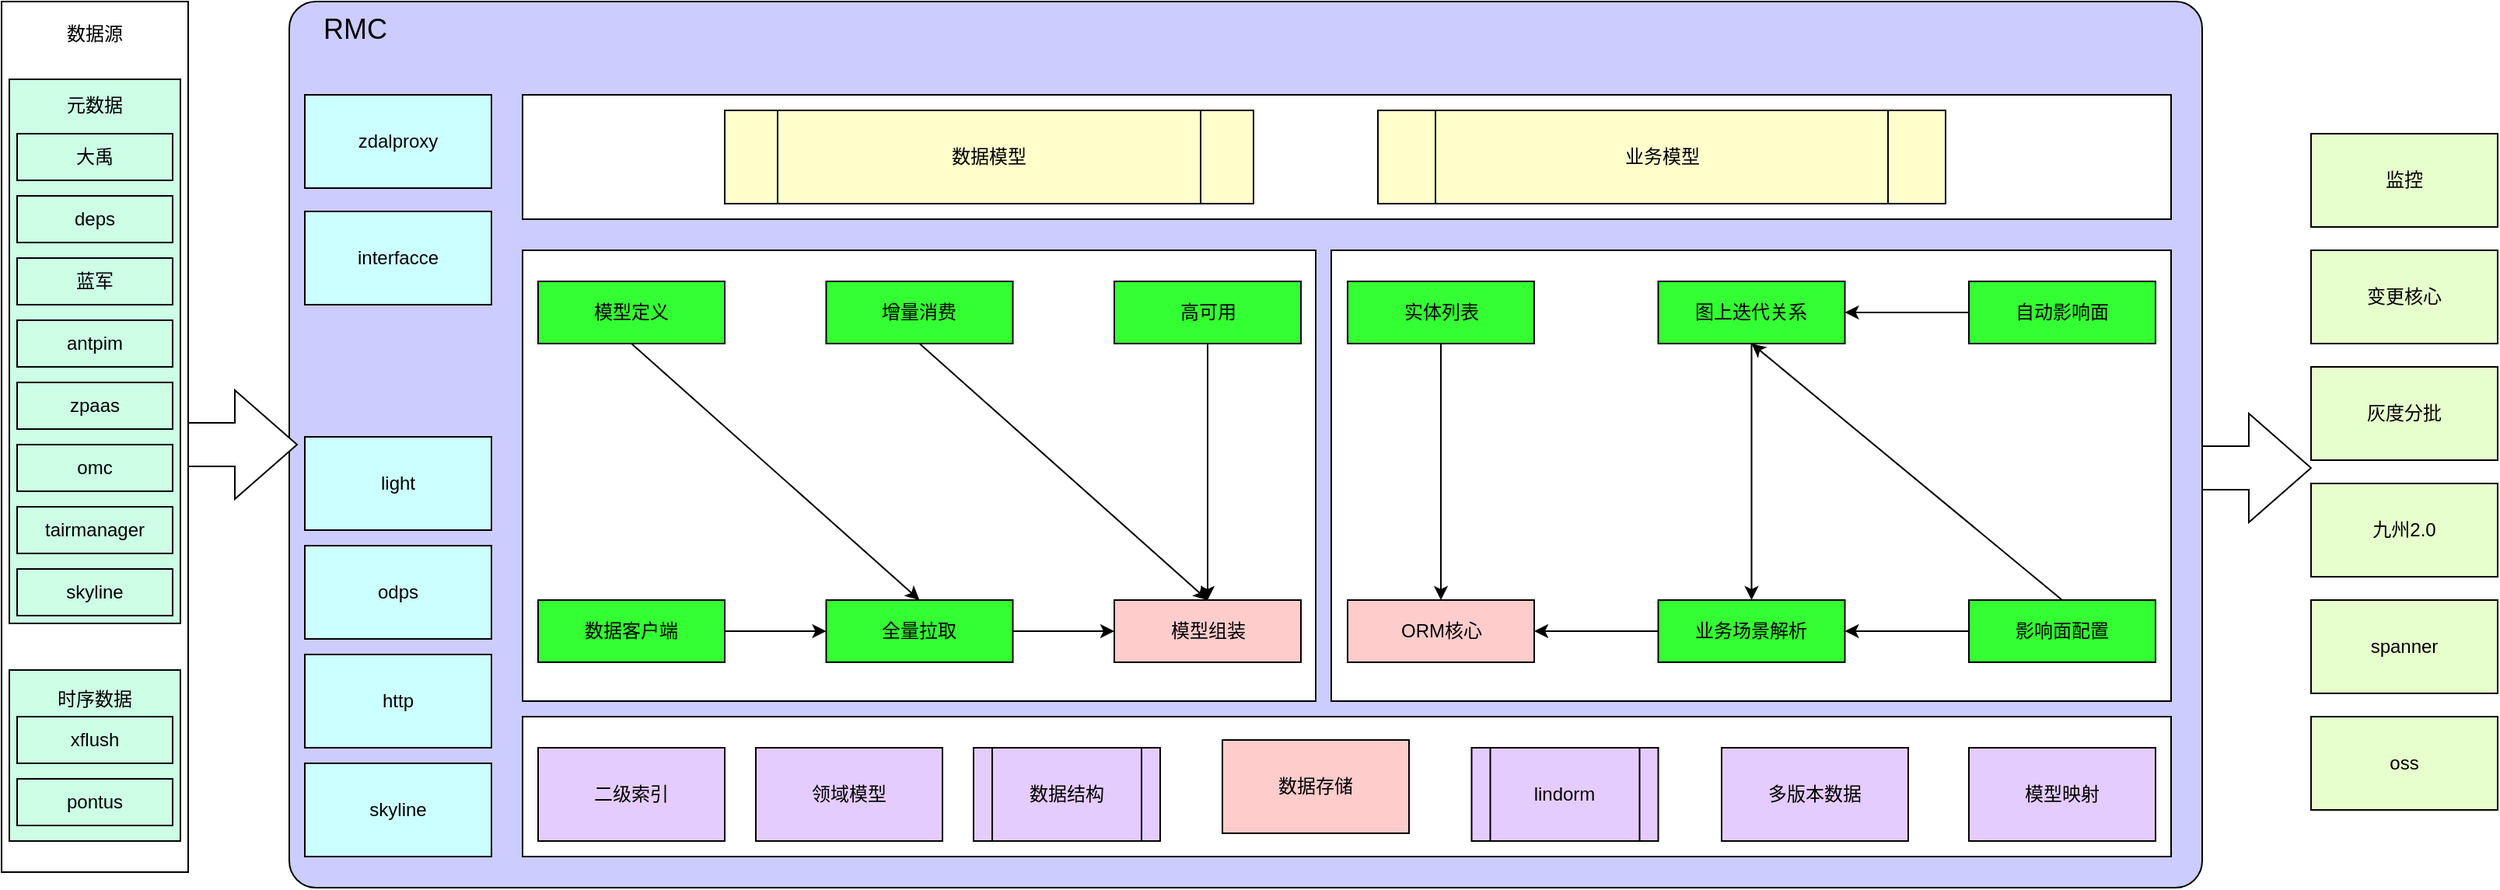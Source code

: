 <mxfile version="12.8.1" type="github">
  <diagram id="Gi4XIIo64hKZGPLNM7iN" name="Page-1">
    <mxGraphModel dx="1730" dy="1152" grid="1" gridSize="10" guides="1" tooltips="1" connect="1" arrows="1" fold="1" page="1" pageScale="1" pageWidth="827" pageHeight="1169" math="0" shadow="0">
      <root>
        <mxCell id="0" />
        <mxCell id="1" parent="0" />
        <mxCell id="LIgJhvB4iooh62dWzOPA-57" value="数据源&lt;br&gt;&lt;br&gt;&lt;br&gt;&lt;br&gt;&lt;br&gt;&lt;br&gt;&lt;br&gt;&lt;br&gt;&lt;br&gt;&lt;br&gt;&lt;br&gt;&lt;br&gt;&lt;br&gt;&lt;br&gt;&lt;br&gt;&lt;br&gt;&lt;br&gt;&lt;br&gt;&lt;br&gt;&lt;br&gt;&lt;br&gt;&lt;br&gt;&lt;br&gt;&lt;br&gt;&lt;br&gt;&lt;br&gt;&lt;br&gt;&lt;br&gt;&lt;br&gt;&lt;br&gt;&lt;br&gt;&lt;br&gt;&lt;br&gt;&lt;br&gt;&lt;br&gt;&lt;br&gt;&lt;br&gt;" style="rounded=0;whiteSpace=wrap;html=1;" parent="1" vertex="1">
          <mxGeometry x="15" y="580" width="120" height="560" as="geometry" />
        </mxCell>
        <mxCell id="LIgJhvB4iooh62dWzOPA-41" value="&amp;nbsp; &amp;nbsp; &amp;nbsp; &lt;font style=&quot;font-size: 18px&quot;&gt;RMC&lt;/font&gt;&lt;br&gt;&lt;br&gt;&lt;br&gt;&lt;br&gt;&lt;br&gt;&lt;br&gt;&lt;br&gt;&lt;br&gt;&lt;br&gt;&lt;br&gt;&lt;br&gt;&lt;br&gt;&lt;br&gt;&lt;br&gt;&lt;br&gt;&lt;br&gt;&lt;br&gt;&lt;br&gt;&lt;br&gt;&lt;br&gt;&lt;br&gt;&lt;br&gt;&lt;br&gt;&lt;br&gt;&lt;br&gt;&lt;br&gt;&lt;br&gt;&lt;br&gt;&lt;br&gt;&lt;br&gt;&lt;br&gt;&lt;br&gt;&lt;br&gt;&lt;br&gt;&lt;br&gt;&lt;br&gt;&lt;br&gt;&lt;br&gt;" style="rounded=1;whiteSpace=wrap;html=1;align=left;fillColor=#CCCCFF;arcSize=3;" parent="1" vertex="1">
          <mxGeometry x="200" y="580" width="1230" height="570" as="geometry" />
        </mxCell>
        <mxCell id="LIgJhvB4iooh62dWzOPA-40" value="元数据&lt;br&gt;&lt;br&gt;&lt;br&gt;&lt;br&gt;&lt;br&gt;&lt;br&gt;&lt;br&gt;&lt;br&gt;&lt;br&gt;&lt;br&gt;&lt;br&gt;&lt;br&gt;&lt;br&gt;&lt;br&gt;&lt;br&gt;&lt;br&gt;&lt;br&gt;&lt;br&gt;&lt;br&gt;&lt;br&gt;&lt;br&gt;&lt;br&gt;&lt;br&gt;" style="rounded=0;whiteSpace=wrap;html=1;fillColor=#CCFFE6;" parent="1" vertex="1">
          <mxGeometry x="20" y="630" width="110" height="350" as="geometry" />
        </mxCell>
        <mxCell id="Z15wGhK6EFoiv17btTvc-5" value="时序数据&lt;br&gt;&lt;br&gt;&lt;br&gt;&lt;br&gt;&lt;br&gt;&lt;br&gt;" style="rounded=0;whiteSpace=wrap;html=1;fillColor=#CCFFE6;" parent="1" vertex="1">
          <mxGeometry x="20" y="1010" width="110" height="110" as="geometry" />
        </mxCell>
        <mxCell id="uvM5kie0KDkV7c-IntWh-9" value="大禹" style="rounded=0;whiteSpace=wrap;html=1;fillColor=#CCFFE6;" parent="1" vertex="1">
          <mxGeometry x="25" y="665" width="100" height="30" as="geometry" />
        </mxCell>
        <mxCell id="uvM5kie0KDkV7c-IntWh-10" value="deps" style="rounded=0;whiteSpace=wrap;html=1;fillColor=#CCFFE6;" parent="1" vertex="1">
          <mxGeometry x="25" y="705" width="100" height="30" as="geometry" />
        </mxCell>
        <mxCell id="uvM5kie0KDkV7c-IntWh-11" value="蓝军" style="rounded=0;whiteSpace=wrap;html=1;fillColor=#CCFFE6;" parent="1" vertex="1">
          <mxGeometry x="25" y="745" width="100" height="30" as="geometry" />
        </mxCell>
        <mxCell id="uvM5kie0KDkV7c-IntWh-12" value="antpim" style="rounded=0;whiteSpace=wrap;html=1;fillColor=#CCFFE6;" parent="1" vertex="1">
          <mxGeometry x="25" y="785" width="100" height="30" as="geometry" />
        </mxCell>
        <mxCell id="uvM5kie0KDkV7c-IntWh-13" value="zpaas" style="rounded=0;whiteSpace=wrap;html=1;fillColor=#CCFFE6;" parent="1" vertex="1">
          <mxGeometry x="25" y="825" width="100" height="30" as="geometry" />
        </mxCell>
        <mxCell id="uvM5kie0KDkV7c-IntWh-14" value="omc" style="rounded=0;whiteSpace=wrap;html=1;fillColor=#CCFFE6;" parent="1" vertex="1">
          <mxGeometry x="25" y="865" width="100" height="30" as="geometry" />
        </mxCell>
        <mxCell id="uvM5kie0KDkV7c-IntWh-15" value="tairmanager" style="rounded=0;whiteSpace=wrap;html=1;fillColor=#CCFFE6;" parent="1" vertex="1">
          <mxGeometry x="25" y="905" width="100" height="30" as="geometry" />
        </mxCell>
        <mxCell id="uvM5kie0KDkV7c-IntWh-16" value="skyline" style="rounded=0;whiteSpace=wrap;html=1;fillColor=#CCFFE6;" parent="1" vertex="1">
          <mxGeometry x="25" y="945" width="100" height="30" as="geometry" />
        </mxCell>
        <mxCell id="Z15wGhK6EFoiv17btTvc-3" value="pontus" style="rounded=0;whiteSpace=wrap;html=1;fillColor=#CCFFE6;" parent="1" vertex="1">
          <mxGeometry x="25" y="1080" width="100" height="30" as="geometry" />
        </mxCell>
        <mxCell id="Z15wGhK6EFoiv17btTvc-4" value="xflush" style="rounded=0;whiteSpace=wrap;html=1;fillColor=#CCFFE6;" parent="1" vertex="1">
          <mxGeometry x="25" y="1040" width="100" height="30" as="geometry" />
        </mxCell>
        <mxCell id="LIgJhvB4iooh62dWzOPA-1" value="" style="rounded=0;whiteSpace=wrap;html=1;" parent="1" vertex="1">
          <mxGeometry x="350" y="640" width="1060" height="80" as="geometry" />
        </mxCell>
        <mxCell id="LIgJhvB4iooh62dWzOPA-2" value="" style="rounded=0;whiteSpace=wrap;html=1;" parent="1" vertex="1">
          <mxGeometry x="870" y="740" width="540" height="290" as="geometry" />
        </mxCell>
        <mxCell id="LIgJhvB4iooh62dWzOPA-3" value="" style="rounded=0;whiteSpace=wrap;html=1;" parent="1" vertex="1">
          <mxGeometry x="350" y="1040" width="1060" height="90" as="geometry" />
        </mxCell>
        <mxCell id="LIgJhvB4iooh62dWzOPA-4" value="" style="rounded=0;whiteSpace=wrap;html=1;" parent="1" vertex="1">
          <mxGeometry x="350" y="740" width="510" height="290" as="geometry" />
        </mxCell>
        <mxCell id="LIgJhvB4iooh62dWzOPA-44" style="rounded=0;orthogonalLoop=1;jettySize=auto;html=1;exitX=0.5;exitY=1;exitDx=0;exitDy=0;entryX=0.5;entryY=0;entryDx=0;entryDy=0;" parent="1" source="LIgJhvB4iooh62dWzOPA-5" target="LIgJhvB4iooh62dWzOPA-8" edge="1">
          <mxGeometry relative="1" as="geometry" />
        </mxCell>
        <mxCell id="LIgJhvB4iooh62dWzOPA-5" value="模型定义" style="rounded=0;whiteSpace=wrap;html=1;fillColor=#33FF33;" parent="1" vertex="1">
          <mxGeometry x="360" y="760" width="120" height="40" as="geometry" />
        </mxCell>
        <mxCell id="LIgJhvB4iooh62dWzOPA-45" style="edgeStyle=orthogonalEdgeStyle;rounded=0;orthogonalLoop=1;jettySize=auto;html=1;exitX=1;exitY=0.5;exitDx=0;exitDy=0;entryX=0;entryY=0.5;entryDx=0;entryDy=0;" parent="1" source="LIgJhvB4iooh62dWzOPA-6" target="LIgJhvB4iooh62dWzOPA-8" edge="1">
          <mxGeometry relative="1" as="geometry" />
        </mxCell>
        <mxCell id="LIgJhvB4iooh62dWzOPA-6" value="数据客户端" style="rounded=0;whiteSpace=wrap;html=1;fillColor=#33FF33;" parent="1" vertex="1">
          <mxGeometry x="360" y="965" width="120" height="40" as="geometry" />
        </mxCell>
        <mxCell id="LIgJhvB4iooh62dWzOPA-46" style="rounded=0;orthogonalLoop=1;jettySize=auto;html=1;exitX=0.5;exitY=1;exitDx=0;exitDy=0;entryX=0.5;entryY=0;entryDx=0;entryDy=0;" parent="1" source="LIgJhvB4iooh62dWzOPA-7" target="LIgJhvB4iooh62dWzOPA-9" edge="1">
          <mxGeometry relative="1" as="geometry" />
        </mxCell>
        <mxCell id="LIgJhvB4iooh62dWzOPA-7" value="&lt;span style=&quot;white-space: normal&quot;&gt;增量消费&lt;/span&gt;" style="rounded=0;whiteSpace=wrap;html=1;fillColor=#33FF33;" parent="1" vertex="1">
          <mxGeometry x="545.25" y="760" width="120" height="40" as="geometry" />
        </mxCell>
        <mxCell id="LIgJhvB4iooh62dWzOPA-47" style="edgeStyle=orthogonalEdgeStyle;rounded=0;orthogonalLoop=1;jettySize=auto;html=1;exitX=1;exitY=0.5;exitDx=0;exitDy=0;entryX=0;entryY=0.5;entryDx=0;entryDy=0;" parent="1" source="LIgJhvB4iooh62dWzOPA-8" target="LIgJhvB4iooh62dWzOPA-9" edge="1">
          <mxGeometry relative="1" as="geometry" />
        </mxCell>
        <mxCell id="LIgJhvB4iooh62dWzOPA-8" value="全量拉取" style="rounded=0;whiteSpace=wrap;html=1;fillColor=#33FF33;" parent="1" vertex="1">
          <mxGeometry x="545.25" y="965" width="120" height="40" as="geometry" />
        </mxCell>
        <mxCell id="LIgJhvB4iooh62dWzOPA-9" value="模型组装" style="rounded=0;whiteSpace=wrap;html=1;fillColor=#FFCCCC;" parent="1" vertex="1">
          <mxGeometry x="730.5" y="965" width="120" height="40" as="geometry" />
        </mxCell>
        <mxCell id="LIgJhvB4iooh62dWzOPA-10" value="数据存储" style="rounded=0;whiteSpace=wrap;html=1;fillColor=#FFCCCC;" parent="1" vertex="1">
          <mxGeometry x="800" y="1055" width="120" height="60" as="geometry" />
        </mxCell>
        <mxCell id="LIgJhvB4iooh62dWzOPA-11" value="ORM核心" style="rounded=0;whiteSpace=wrap;html=1;fillColor=#FFCCCC;" parent="1" vertex="1">
          <mxGeometry x="880.5" y="965" width="120" height="40" as="geometry" />
        </mxCell>
        <mxCell id="LIgJhvB4iooh62dWzOPA-52" style="edgeStyle=orthogonalEdgeStyle;rounded=0;orthogonalLoop=1;jettySize=auto;html=1;exitX=0;exitY=0.5;exitDx=0;exitDy=0;entryX=1;entryY=0.5;entryDx=0;entryDy=0;" parent="1" source="LIgJhvB4iooh62dWzOPA-12" target="LIgJhvB4iooh62dWzOPA-11" edge="1">
          <mxGeometry relative="1" as="geometry" />
        </mxCell>
        <mxCell id="LIgJhvB4iooh62dWzOPA-12" value="业务场景解析" style="rounded=0;whiteSpace=wrap;html=1;fillColor=#33FF33;" parent="1" vertex="1">
          <mxGeometry x="1080.25" y="965" width="120" height="40" as="geometry" />
        </mxCell>
        <mxCell id="LIgJhvB4iooh62dWzOPA-49" style="edgeStyle=orthogonalEdgeStyle;rounded=0;orthogonalLoop=1;jettySize=auto;html=1;exitX=0;exitY=0.5;exitDx=0;exitDy=0;" parent="1" source="LIgJhvB4iooh62dWzOPA-13" target="LIgJhvB4iooh62dWzOPA-12" edge="1">
          <mxGeometry relative="1" as="geometry" />
        </mxCell>
        <mxCell id="LIgJhvB4iooh62dWzOPA-55" style="edgeStyle=none;rounded=0;orthogonalLoop=1;jettySize=auto;html=1;exitX=0.5;exitY=0;exitDx=0;exitDy=0;entryX=0.5;entryY=1;entryDx=0;entryDy=0;" parent="1" source="LIgJhvB4iooh62dWzOPA-13" target="LIgJhvB4iooh62dWzOPA-17" edge="1">
          <mxGeometry relative="1" as="geometry" />
        </mxCell>
        <mxCell id="LIgJhvB4iooh62dWzOPA-13" value="影响面配置" style="rounded=0;whiteSpace=wrap;html=1;fillColor=#33FF33;" parent="1" vertex="1">
          <mxGeometry x="1280" y="965" width="120" height="40" as="geometry" />
        </mxCell>
        <mxCell id="LIgJhvB4iooh62dWzOPA-14" value="二级索引" style="rounded=0;whiteSpace=wrap;html=1;fillColor=#E5CCFF;" parent="1" vertex="1">
          <mxGeometry x="360" y="1060" width="120" height="60" as="geometry" />
        </mxCell>
        <mxCell id="LIgJhvB4iooh62dWzOPA-15" value="模型映射" style="rounded=0;whiteSpace=wrap;html=1;fillColor=#E5CCFF;" parent="1" vertex="1">
          <mxGeometry x="1280" y="1060" width="120" height="60" as="geometry" />
        </mxCell>
        <mxCell id="LIgJhvB4iooh62dWzOPA-53" style="edgeStyle=orthogonalEdgeStyle;rounded=0;orthogonalLoop=1;jettySize=auto;html=1;exitX=0.5;exitY=1;exitDx=0;exitDy=0;entryX=0.5;entryY=0;entryDx=0;entryDy=0;" parent="1" source="LIgJhvB4iooh62dWzOPA-16" target="LIgJhvB4iooh62dWzOPA-11" edge="1">
          <mxGeometry relative="1" as="geometry" />
        </mxCell>
        <mxCell id="LIgJhvB4iooh62dWzOPA-16" value="实体列表" style="rounded=0;whiteSpace=wrap;html=1;fillColor=#33FF33;" parent="1" vertex="1">
          <mxGeometry x="880.5" y="760" width="120" height="40" as="geometry" />
        </mxCell>
        <mxCell id="LIgJhvB4iooh62dWzOPA-51" style="edgeStyle=orthogonalEdgeStyle;rounded=0;orthogonalLoop=1;jettySize=auto;html=1;exitX=0.5;exitY=1;exitDx=0;exitDy=0;entryX=0.5;entryY=0;entryDx=0;entryDy=0;" parent="1" source="LIgJhvB4iooh62dWzOPA-17" target="LIgJhvB4iooh62dWzOPA-12" edge="1">
          <mxGeometry relative="1" as="geometry" />
        </mxCell>
        <mxCell id="LIgJhvB4iooh62dWzOPA-17" value="图上迭代关系" style="rounded=0;whiteSpace=wrap;html=1;fillColor=#33FF33;" parent="1" vertex="1">
          <mxGeometry x="1080.25" y="760" width="120" height="40" as="geometry" />
        </mxCell>
        <mxCell id="LIgJhvB4iooh62dWzOPA-18" value="数据模型" style="shape=process;whiteSpace=wrap;html=1;backgroundOutline=1;fillColor=#FFFFCC;" parent="1" vertex="1">
          <mxGeometry x="480" y="650" width="340" height="60" as="geometry" />
        </mxCell>
        <mxCell id="LIgJhvB4iooh62dWzOPA-19" value="业务模型" style="shape=process;whiteSpace=wrap;html=1;backgroundOutline=1;fillColor=#FFFFCC;" parent="1" vertex="1">
          <mxGeometry x="900" y="650" width="365" height="60" as="geometry" />
        </mxCell>
        <mxCell id="LIgJhvB4iooh62dWzOPA-20" value="数据结构" style="shape=process;whiteSpace=wrap;html=1;backgroundOutline=1;fillColor=#E5CCFF;" parent="1" vertex="1">
          <mxGeometry x="640" y="1060" width="120" height="60" as="geometry" />
        </mxCell>
        <mxCell id="LIgJhvB4iooh62dWzOPA-48" style="edgeStyle=orthogonalEdgeStyle;rounded=0;orthogonalLoop=1;jettySize=auto;html=1;exitX=0.5;exitY=1;exitDx=0;exitDy=0;" parent="1" source="LIgJhvB4iooh62dWzOPA-21" target="LIgJhvB4iooh62dWzOPA-9" edge="1">
          <mxGeometry relative="1" as="geometry" />
        </mxCell>
        <mxCell id="LIgJhvB4iooh62dWzOPA-21" value="高可用" style="rounded=0;whiteSpace=wrap;html=1;fillColor=#33FF33;" parent="1" vertex="1">
          <mxGeometry x="730.5" y="760" width="120" height="40" as="geometry" />
        </mxCell>
        <mxCell id="LIgJhvB4iooh62dWzOPA-50" style="edgeStyle=orthogonalEdgeStyle;rounded=0;orthogonalLoop=1;jettySize=auto;html=1;exitX=0;exitY=0.5;exitDx=0;exitDy=0;" parent="1" source="LIgJhvB4iooh62dWzOPA-22" target="LIgJhvB4iooh62dWzOPA-17" edge="1">
          <mxGeometry relative="1" as="geometry" />
        </mxCell>
        <mxCell id="LIgJhvB4iooh62dWzOPA-22" value="自动影响面" style="rounded=0;whiteSpace=wrap;html=1;fillColor=#33FF33;" parent="1" vertex="1">
          <mxGeometry x="1280" y="760" width="120" height="40" as="geometry" />
        </mxCell>
        <mxCell id="LIgJhvB4iooh62dWzOPA-23" value="领域模型" style="rounded=0;whiteSpace=wrap;html=1;fillColor=#E5CCFF;" parent="1" vertex="1">
          <mxGeometry x="500" y="1060" width="120" height="60" as="geometry" />
        </mxCell>
        <mxCell id="LIgJhvB4iooh62dWzOPA-24" value="多版本数据" style="rounded=0;whiteSpace=wrap;html=1;fillColor=#E5CCFF;" parent="1" vertex="1">
          <mxGeometry x="1121" y="1060" width="120" height="60" as="geometry" />
        </mxCell>
        <mxCell id="LIgJhvB4iooh62dWzOPA-25" value="监控" style="rounded=0;whiteSpace=wrap;html=1;fillColor=#E6FFCC;" parent="1" vertex="1">
          <mxGeometry x="1500" y="665" width="120" height="60" as="geometry" />
        </mxCell>
        <mxCell id="LIgJhvB4iooh62dWzOPA-26" value="变更核心" style="rounded=0;whiteSpace=wrap;html=1;fillColor=#E6FFCC;" parent="1" vertex="1">
          <mxGeometry x="1500" y="740" width="120" height="60" as="geometry" />
        </mxCell>
        <mxCell id="LIgJhvB4iooh62dWzOPA-27" value="灰度分批" style="rounded=0;whiteSpace=wrap;html=1;fillColor=#E6FFCC;" parent="1" vertex="1">
          <mxGeometry x="1500" y="815" width="120" height="60" as="geometry" />
        </mxCell>
        <mxCell id="LIgJhvB4iooh62dWzOPA-28" value="九州2.0" style="rounded=0;whiteSpace=wrap;html=1;fillColor=#E6FFCC;" parent="1" vertex="1">
          <mxGeometry x="1500" y="890" width="120" height="60" as="geometry" />
        </mxCell>
        <mxCell id="LIgJhvB4iooh62dWzOPA-29" value="spanner" style="rounded=0;whiteSpace=wrap;html=1;fillColor=#E6FFCC;" parent="1" vertex="1">
          <mxGeometry x="1500" y="965" width="120" height="60" as="geometry" />
        </mxCell>
        <mxCell id="LIgJhvB4iooh62dWzOPA-30" value="oss" style="rounded=0;whiteSpace=wrap;html=1;fillColor=#E6FFCC;" parent="1" vertex="1">
          <mxGeometry x="1500" y="1040" width="120" height="60" as="geometry" />
        </mxCell>
        <mxCell id="LIgJhvB4iooh62dWzOPA-31" value="lindorm" style="shape=process;whiteSpace=wrap;html=1;backgroundOutline=1;fillColor=#E5CCFF;" parent="1" vertex="1">
          <mxGeometry x="960.25" y="1060" width="120" height="60" as="geometry" />
        </mxCell>
        <mxCell id="LIgJhvB4iooh62dWzOPA-32" value="zdalproxy" style="rounded=0;whiteSpace=wrap;html=1;fillColor=#CCFFFF;" parent="1" vertex="1">
          <mxGeometry x="210" y="640" width="120" height="60" as="geometry" />
        </mxCell>
        <mxCell id="LIgJhvB4iooh62dWzOPA-33" value="interfacce" style="rounded=0;whiteSpace=wrap;html=1;fillColor=#CCFFFF;" parent="1" vertex="1">
          <mxGeometry x="210" y="715" width="120" height="60" as="geometry" />
        </mxCell>
        <mxCell id="LIgJhvB4iooh62dWzOPA-34" value="light" style="rounded=0;whiteSpace=wrap;html=1;fillColor=#CCFFFF;" parent="1" vertex="1">
          <mxGeometry x="210" y="860" width="120" height="60" as="geometry" />
        </mxCell>
        <mxCell id="LIgJhvB4iooh62dWzOPA-35" value="odps" style="rounded=0;whiteSpace=wrap;html=1;fillColor=#CCFFFF;" parent="1" vertex="1">
          <mxGeometry x="210" y="930" width="120" height="60" as="geometry" />
        </mxCell>
        <mxCell id="LIgJhvB4iooh62dWzOPA-36" value="http" style="rounded=0;whiteSpace=wrap;html=1;fillColor=#CCFFFF;" parent="1" vertex="1">
          <mxGeometry x="210" y="1000" width="120" height="60" as="geometry" />
        </mxCell>
        <mxCell id="LIgJhvB4iooh62dWzOPA-37" value="skyline" style="rounded=0;whiteSpace=wrap;html=1;fillColor=#CCFFFF;" parent="1" vertex="1">
          <mxGeometry x="210" y="1070" width="120" height="60" as="geometry" />
        </mxCell>
        <mxCell id="LIgJhvB4iooh62dWzOPA-54" style="edgeStyle=none;rounded=0;orthogonalLoop=1;jettySize=auto;html=1;exitX=0.25;exitY=0;exitDx=0;exitDy=0;" parent="1" source="LIgJhvB4iooh62dWzOPA-20" target="LIgJhvB4iooh62dWzOPA-20" edge="1">
          <mxGeometry relative="1" as="geometry" />
        </mxCell>
        <mxCell id="LIgJhvB4iooh62dWzOPA-58" value="" style="html=1;shadow=0;dashed=0;align=center;verticalAlign=middle;shape=mxgraph.arrows2.arrow;dy=0.6;dx=40;notch=0;" parent="1" vertex="1">
          <mxGeometry x="135" y="830" width="70" height="70" as="geometry" />
        </mxCell>
        <mxCell id="LIgJhvB4iooh62dWzOPA-59" value="" style="html=1;shadow=0;dashed=0;align=center;verticalAlign=middle;shape=mxgraph.arrows2.arrow;dy=0.6;dx=40;notch=0;" parent="1" vertex="1">
          <mxGeometry x="1430" y="845" width="70" height="70" as="geometry" />
        </mxCell>
      </root>
    </mxGraphModel>
  </diagram>
</mxfile>
